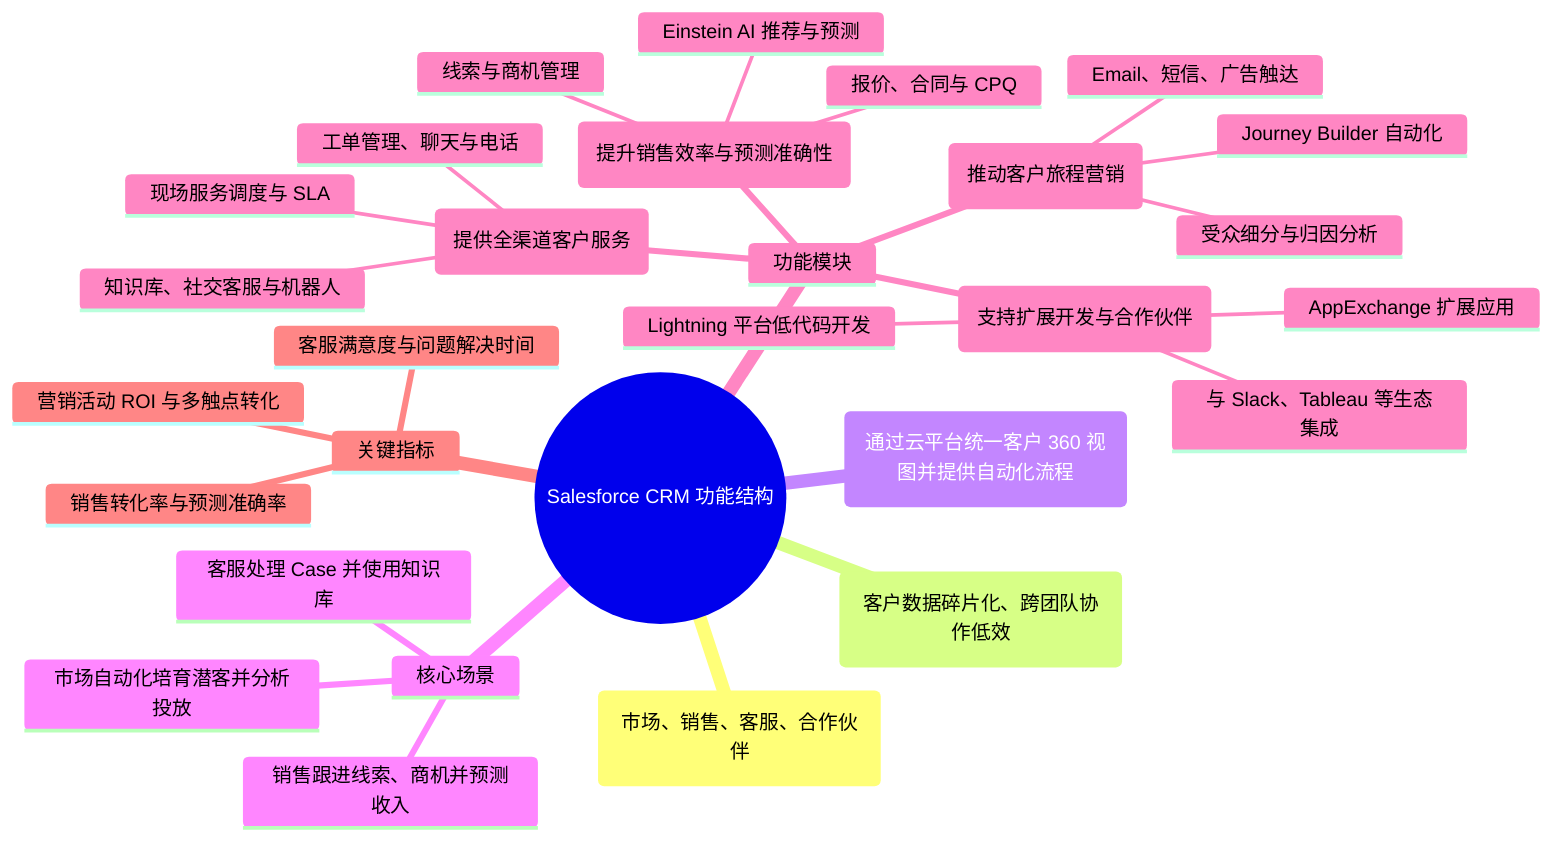 %% Auto-generated by scripts/generate_assets.py
mindmap
  root((Salesforce CRM 功能结构))
    目标用户(市场、销售、客服、合作伙伴)
    核心痛点(客户数据碎片化、跨团队协作低效)
    价值主张(通过云平台统一客户 360 视图并提供自动化流程)
    核心场景
      销售跟进线索、商机并预测收入
      客服处理 Case 并使用知识库
      市场自动化培育潜客并分析投放
    功能模块
      Sales Cloud(提升销售效率与预测准确性)
        线索与商机管理
        报价、合同与 CPQ
        Einstein AI 推荐与预测
      Service Cloud(提供全渠道客户服务)
        工单管理、聊天与电话
        知识库、社交客服与机器人
        现场服务调度与 SLA
      Marketing Cloud(推动客户旅程营销)
        Journey Builder 自动化
        Email、短信、广告触达
        受众细分与归因分析
      平台与生态(支持扩展开发与合作伙伴)
        AppExchange 扩展应用
        Lightning 平台低代码开发
        与 Slack、Tableau 等生态集成
    关键指标
      销售转化率与预测准确率
      客服满意度与问题解决时间
      营销活动 ROI 与多触点转化